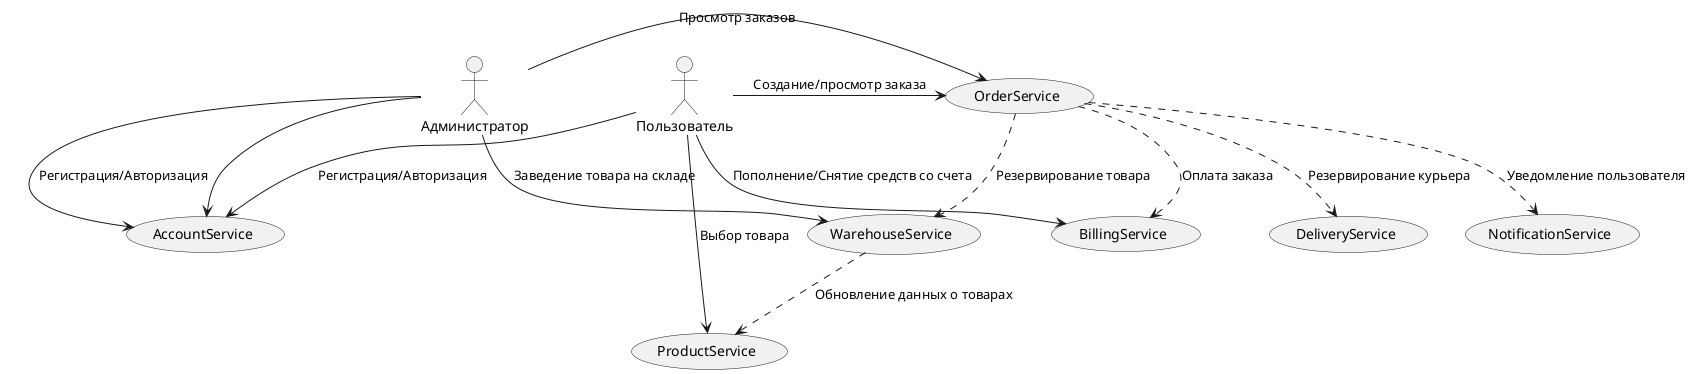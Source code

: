 @startuml
actor :Администратор: as admin
actor :Пользователь: as client

usecase AccountService as as
usecase WarehouseService as ws
usecase ProductService as ps
usecase BillingService as bs
usecase OrderService as os
usecase DeliveryService as ds
usecase NotificationService as ns

admin -> as
admin --> as : Регистрация/Авторизация
admin -> ws : Заведение товара на складе
admin -> os : Просмотр заказов

client--> as : Регистрация/Авторизация
client-> bs : Пополнение/Снятие средств со счета
client-> ps : Выбор товара

client-> os : Создание/просмотр заказа
ws ..> ps : Обновление данных о товарах

os ..> ws : Резервирование товара
os ..> bs : Оплата заказа
os ..> ds : Резервирование курьера

os ..> ns: Уведомление пользователя
@enduml